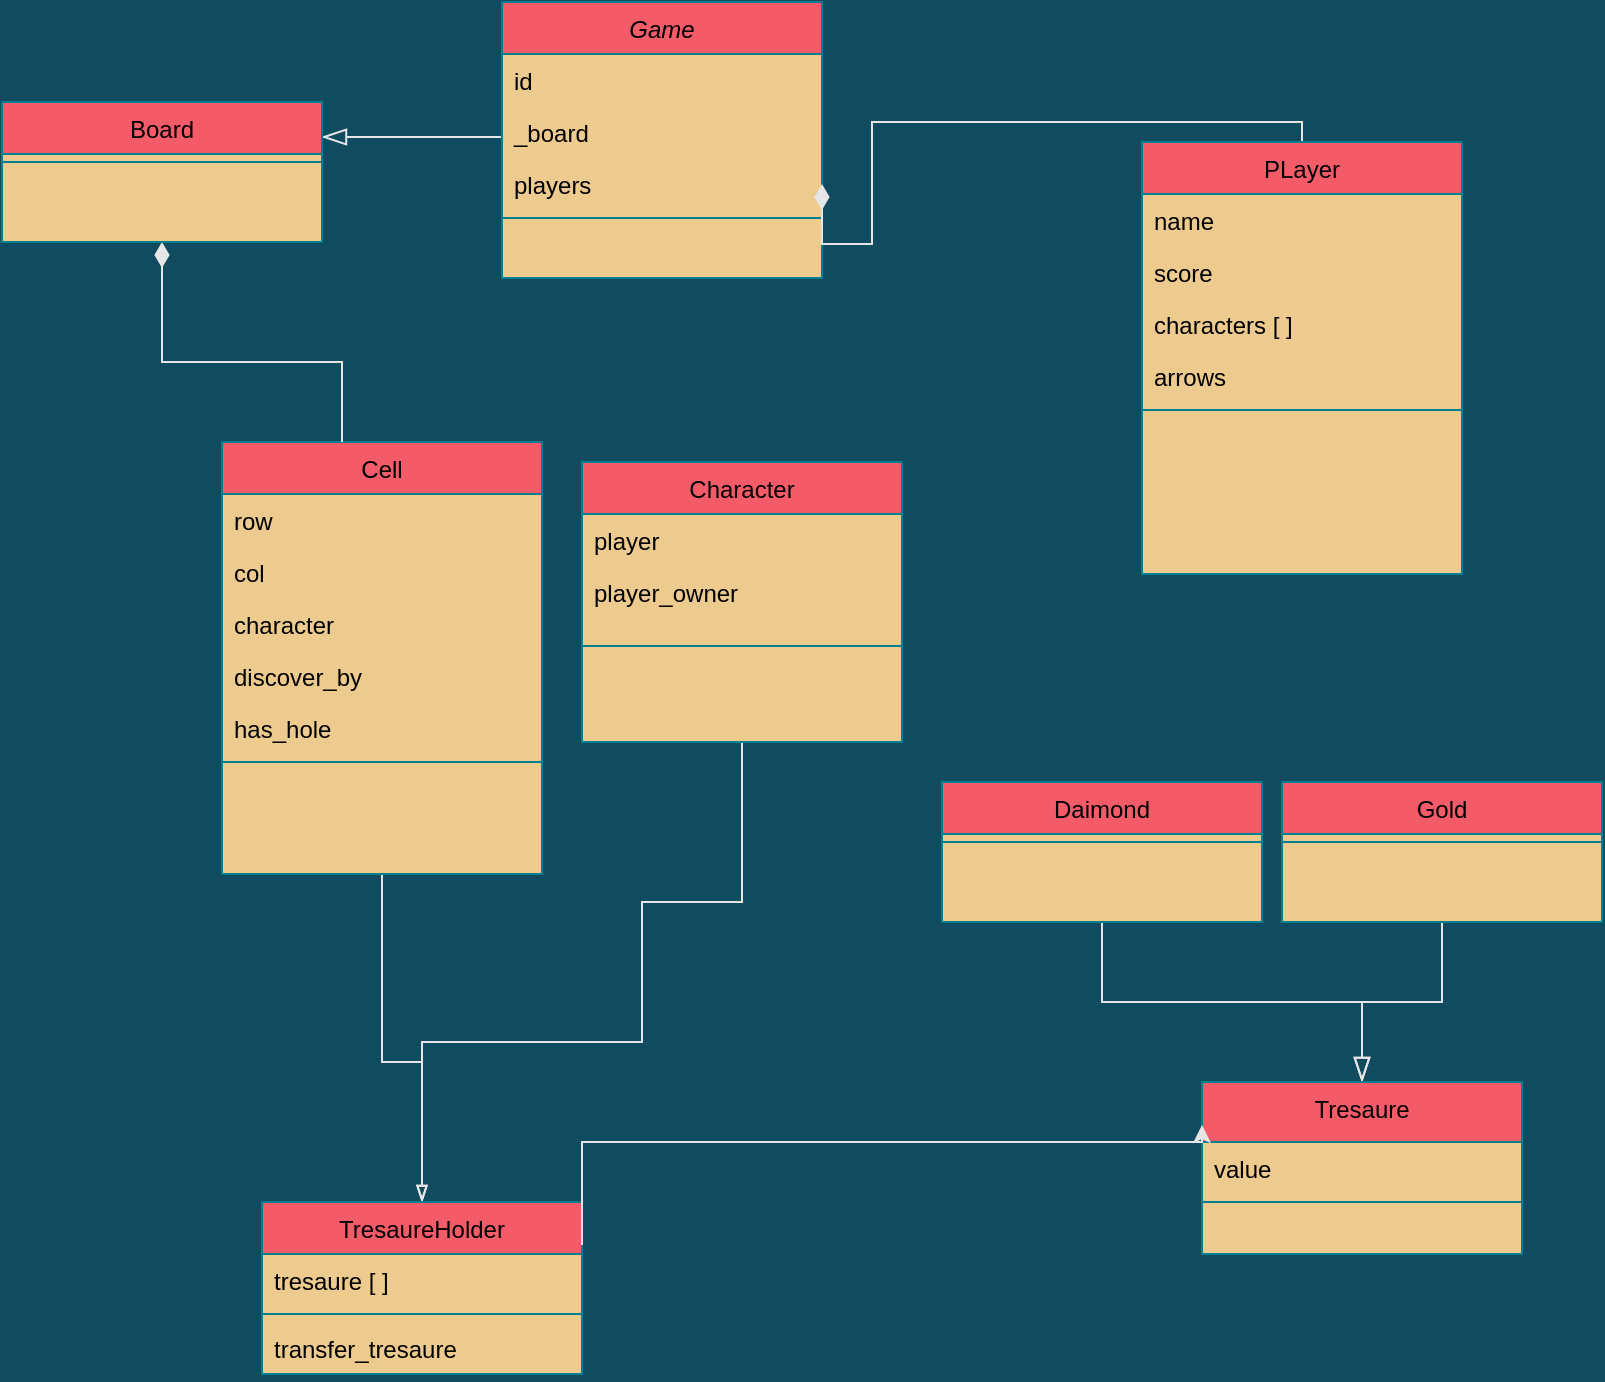 <mxfile version="20.2.3" type="device"><diagram id="C5RBs43oDa-KdzZeNtuy" name="Page-1"><mxGraphModel dx="2158" dy="783" grid="1" gridSize="10" guides="1" tooltips="1" connect="1" arrows="1" fold="1" page="1" pageScale="1" pageWidth="827" pageHeight="1169" background="#114B5F" math="0" shadow="0"><root><mxCell id="WIyWlLk6GJQsqaUBKTNV-0"/><mxCell id="WIyWlLk6GJQsqaUBKTNV-1" parent="WIyWlLk6GJQsqaUBKTNV-0"/><mxCell id="En_yyQLtWplVuJiiZTRE-50" style="edgeStyle=elbowEdgeStyle;rounded=0;orthogonalLoop=1;jettySize=auto;elbow=vertical;html=1;entryX=1;entryY=0.25;entryDx=0;entryDy=0;fontColor=#FFFFFF;endArrow=blockThin;endFill=0;endSize=10;strokeColor=#E6E6E6;strokeWidth=1;fillColor=#F45B69;" edge="1" parent="WIyWlLk6GJQsqaUBKTNV-1" source="zkfFHV4jXpPFQw0GAbJ--0" target="En_yyQLtWplVuJiiZTRE-48"><mxGeometry relative="1" as="geometry"/></mxCell><mxCell id="zkfFHV4jXpPFQw0GAbJ--0" value="Game" style="swimlane;fontStyle=2;align=center;verticalAlign=top;childLayout=stackLayout;horizontal=1;startSize=26;horizontalStack=0;resizeParent=1;resizeLast=0;collapsible=1;marginBottom=0;rounded=0;shadow=0;strokeWidth=1;fillColor=#F45B69;strokeColor=#028090;fontColor=#000000;swimlaneFillColor=#EDCA8E;labelBackgroundColor=none;" parent="WIyWlLk6GJQsqaUBKTNV-1" vertex="1"><mxGeometry x="190" y="20" width="160" height="138" as="geometry"><mxRectangle x="230" y="140" width="160" height="26" as="alternateBounds"/></mxGeometry></mxCell><mxCell id="zkfFHV4jXpPFQw0GAbJ--1" value="id" style="text;align=left;verticalAlign=top;spacingLeft=4;spacingRight=4;overflow=hidden;rotatable=0;points=[[0,0.5],[1,0.5]];portConstraint=eastwest;fontColor=#000000;" parent="zkfFHV4jXpPFQw0GAbJ--0" vertex="1"><mxGeometry y="26" width="160" height="26" as="geometry"/></mxCell><mxCell id="zkfFHV4jXpPFQw0GAbJ--2" value="_board&#10;" style="text;align=left;verticalAlign=top;spacingLeft=4;spacingRight=4;overflow=hidden;rotatable=0;points=[[0,0.5],[1,0.5]];portConstraint=eastwest;rounded=0;shadow=0;html=0;fontColor=#000000;" parent="zkfFHV4jXpPFQw0GAbJ--0" vertex="1"><mxGeometry y="52" width="160" height="26" as="geometry"/></mxCell><mxCell id="zkfFHV4jXpPFQw0GAbJ--3" value="players" style="text;align=left;verticalAlign=top;spacingLeft=4;spacingRight=4;overflow=hidden;rotatable=0;points=[[0,0.5],[1,0.5]];portConstraint=eastwest;rounded=0;shadow=0;html=0;fontColor=#000000;" parent="zkfFHV4jXpPFQw0GAbJ--0" vertex="1"><mxGeometry y="78" width="160" height="26" as="geometry"/></mxCell><mxCell id="zkfFHV4jXpPFQw0GAbJ--4" value="" style="line;html=1;strokeWidth=1;align=left;verticalAlign=middle;spacingTop=-1;spacingLeft=3;spacingRight=3;rotatable=0;labelPosition=right;points=[];portConstraint=eastwest;labelBackgroundColor=#114B5F;fillColor=#F45B69;strokeColor=#028090;fontColor=#000000;" parent="zkfFHV4jXpPFQw0GAbJ--0" vertex="1"><mxGeometry y="104" width="160" height="8" as="geometry"/></mxCell><mxCell id="En_yyQLtWplVuJiiZTRE-38" style="edgeStyle=orthogonalEdgeStyle;rounded=0;orthogonalLoop=1;jettySize=auto;html=1;entryX=0.5;entryY=0;entryDx=0;entryDy=0;fontColor=#FFFFFF;strokeColor=#E6E6E6;fillColor=#F45B69;endArrow=blockThin;endFill=0;" edge="1" parent="WIyWlLk6GJQsqaUBKTNV-1" source="zkfFHV4jXpPFQw0GAbJ--6" target="En_yyQLtWplVuJiiZTRE-0"><mxGeometry relative="1" as="geometry"><Array as="points"><mxPoint x="130" y="550"/><mxPoint x="150" y="550"/></Array></mxGeometry></mxCell><mxCell id="zkfFHV4jXpPFQw0GAbJ--6" value="Cell" style="swimlane;fontStyle=0;align=center;verticalAlign=top;childLayout=stackLayout;horizontal=1;startSize=26;horizontalStack=0;resizeParent=1;resizeLast=0;collapsible=1;marginBottom=0;rounded=0;shadow=0;strokeWidth=1;fillColor=#F45B69;strokeColor=#028090;fontColor=#000000;swimlaneFillColor=#EDCA8E;labelBackgroundColor=none;labelBorderColor=none;" parent="WIyWlLk6GJQsqaUBKTNV-1" vertex="1"><mxGeometry x="50" y="240" width="160" height="216" as="geometry"><mxRectangle x="130" y="380" width="160" height="26" as="alternateBounds"/></mxGeometry></mxCell><mxCell id="zkfFHV4jXpPFQw0GAbJ--7" value="row" style="text;align=left;verticalAlign=top;spacingLeft=4;spacingRight=4;overflow=hidden;rotatable=0;points=[[0,0.5],[1,0.5]];portConstraint=eastwest;fontColor=#000000;" parent="zkfFHV4jXpPFQw0GAbJ--6" vertex="1"><mxGeometry y="26" width="160" height="26" as="geometry"/></mxCell><mxCell id="zkfFHV4jXpPFQw0GAbJ--8" value="col" style="text;align=left;verticalAlign=top;spacingLeft=4;spacingRight=4;overflow=hidden;rotatable=0;points=[[0,0.5],[1,0.5]];portConstraint=eastwest;rounded=0;shadow=0;html=0;fontColor=#000000;" parent="zkfFHV4jXpPFQw0GAbJ--6" vertex="1"><mxGeometry y="52" width="160" height="26" as="geometry"/></mxCell><mxCell id="En_yyQLtWplVuJiiZTRE-29" value="character" style="text;align=left;verticalAlign=top;spacingLeft=4;spacingRight=4;overflow=hidden;rotatable=0;points=[[0,0.5],[1,0.5]];portConstraint=eastwest;rounded=0;shadow=0;html=0;fontColor=#000000;" vertex="1" parent="zkfFHV4jXpPFQw0GAbJ--6"><mxGeometry y="78" width="160" height="26" as="geometry"/></mxCell><mxCell id="En_yyQLtWplVuJiiZTRE-30" value="discover_by" style="text;align=left;verticalAlign=top;spacingLeft=4;spacingRight=4;overflow=hidden;rotatable=0;points=[[0,0.5],[1,0.5]];portConstraint=eastwest;rounded=0;shadow=0;html=0;fontColor=#000000;" vertex="1" parent="zkfFHV4jXpPFQw0GAbJ--6"><mxGeometry y="104" width="160" height="26" as="geometry"/></mxCell><mxCell id="En_yyQLtWplVuJiiZTRE-36" value="has_hole" style="text;align=left;verticalAlign=top;spacingLeft=4;spacingRight=4;overflow=hidden;rotatable=0;points=[[0,0.5],[1,0.5]];portConstraint=eastwest;rounded=0;shadow=0;html=0;fontColor=#000000;" vertex="1" parent="zkfFHV4jXpPFQw0GAbJ--6"><mxGeometry y="130" width="160" height="26" as="geometry"/></mxCell><mxCell id="zkfFHV4jXpPFQw0GAbJ--9" value="" style="line;html=1;strokeWidth=1;align=left;verticalAlign=middle;spacingTop=-1;spacingLeft=3;spacingRight=3;rotatable=0;labelPosition=right;points=[];portConstraint=eastwest;labelBackgroundColor=#114B5F;fillColor=#F45B69;strokeColor=#028090;fontColor=#000000;" parent="zkfFHV4jXpPFQw0GAbJ--6" vertex="1"><mxGeometry y="156" width="160" height="8" as="geometry"/></mxCell><mxCell id="zkfFHV4jXpPFQw0GAbJ--12" value="" style="endArrow=diamondThin;endSize=10;endFill=1;shadow=0;strokeWidth=1;rounded=0;edgeStyle=elbowEdgeStyle;elbow=vertical;labelBackgroundColor=#114B5F;strokeColor=#E6E6E6;fontColor=#000000;entryX=0.5;entryY=1;entryDx=0;entryDy=0;" parent="WIyWlLk6GJQsqaUBKTNV-1" source="zkfFHV4jXpPFQw0GAbJ--6" target="En_yyQLtWplVuJiiZTRE-48" edge="1"><mxGeometry width="160" relative="1" as="geometry"><mxPoint x="200" y="203" as="sourcePoint"/><mxPoint x="90" y="80" as="targetPoint"/><Array as="points"><mxPoint x="110" y="200"/><mxPoint x="80" y="190"/><mxPoint x="120" y="120"/><mxPoint x="160" y="150"/><mxPoint x="190" y="220"/><mxPoint x="180" y="250"/><mxPoint x="160" y="190"/><mxPoint x="130" y="210"/><mxPoint x="130" y="220"/><mxPoint x="180" y="120"/><mxPoint x="120" y="180"/><mxPoint x="120" y="190"/></Array></mxGeometry></mxCell><mxCell id="En_yyQLtWplVuJiiZTRE-40" style="edgeStyle=orthogonalEdgeStyle;rounded=0;orthogonalLoop=1;jettySize=auto;html=1;fontColor=#FFFFFF;endArrow=blockThin;endFill=0;strokeColor=#E6E6E6;fillColor=#F45B69;entryX=0.5;entryY=0;entryDx=0;entryDy=0;exitX=0.5;exitY=1;exitDx=0;exitDy=0;" edge="1" parent="WIyWlLk6GJQsqaUBKTNV-1" source="zkfFHV4jXpPFQw0GAbJ--13" target="En_yyQLtWplVuJiiZTRE-0"><mxGeometry relative="1" as="geometry"><mxPoint x="260" y="550" as="targetPoint"/><Array as="points"><mxPoint x="310" y="470"/><mxPoint x="260" y="470"/><mxPoint x="260" y="540"/><mxPoint x="150" y="540"/></Array></mxGeometry></mxCell><mxCell id="zkfFHV4jXpPFQw0GAbJ--13" value="Character" style="swimlane;fontStyle=0;align=center;verticalAlign=top;childLayout=stackLayout;horizontal=1;startSize=26;horizontalStack=0;resizeParent=1;resizeLast=0;collapsible=1;marginBottom=0;rounded=0;shadow=0;strokeWidth=1;fillColor=#F45B69;strokeColor=#028090;fontColor=#000000;swimlaneFillColor=#EDCA8E;labelBackgroundColor=none;" parent="WIyWlLk6GJQsqaUBKTNV-1" vertex="1"><mxGeometry x="230" y="250" width="160" height="140" as="geometry"><mxRectangle x="340" y="380" width="170" height="26" as="alternateBounds"/></mxGeometry></mxCell><mxCell id="zkfFHV4jXpPFQw0GAbJ--14" value="player" style="text;align=left;verticalAlign=top;spacingLeft=4;spacingRight=4;overflow=hidden;rotatable=0;points=[[0,0.5],[1,0.5]];portConstraint=eastwest;fontColor=#000000;" parent="zkfFHV4jXpPFQw0GAbJ--13" vertex="1"><mxGeometry y="26" width="160" height="26" as="geometry"/></mxCell><mxCell id="En_yyQLtWplVuJiiZTRE-25" value="player_owner" style="text;align=left;verticalAlign=top;spacingLeft=4;spacingRight=4;overflow=hidden;rotatable=0;points=[[0,0.5],[1,0.5]];portConstraint=eastwest;fontColor=#000000;" vertex="1" parent="zkfFHV4jXpPFQw0GAbJ--13"><mxGeometry y="52" width="160" height="26" as="geometry"/></mxCell><mxCell id="zkfFHV4jXpPFQw0GAbJ--15" value="" style="line;html=1;strokeWidth=1;align=left;verticalAlign=middle;spacingTop=-1;spacingLeft=3;spacingRight=3;rotatable=0;labelPosition=right;points=[];portConstraint=eastwest;labelBackgroundColor=#114B5F;fillColor=#F45B69;strokeColor=#028090;fontColor=#000000;" parent="zkfFHV4jXpPFQw0GAbJ--13" vertex="1"><mxGeometry y="78" width="160" height="28" as="geometry"/></mxCell><mxCell id="En_yyQLtWplVuJiiZTRE-42" style="edgeStyle=orthogonalEdgeStyle;rounded=0;orthogonalLoop=1;jettySize=auto;html=1;entryX=1;entryY=0.5;entryDx=0;entryDy=0;fontColor=#FFFFFF;endArrow=diamondThin;endFill=1;strokeColor=#E6E6E6;fillColor=#F45B69;strokeWidth=1;endSize=10;" edge="1" parent="WIyWlLk6GJQsqaUBKTNV-1" source="zkfFHV4jXpPFQw0GAbJ--17" target="zkfFHV4jXpPFQw0GAbJ--3"><mxGeometry relative="1" as="geometry"><Array as="points"><mxPoint x="590" y="80"/><mxPoint x="375" y="80"/><mxPoint x="375" y="141"/><mxPoint x="350" y="141"/></Array></mxGeometry></mxCell><mxCell id="zkfFHV4jXpPFQw0GAbJ--17" value="PLayer" style="swimlane;fontStyle=0;align=center;verticalAlign=top;childLayout=stackLayout;horizontal=1;startSize=26;horizontalStack=0;resizeParent=1;resizeLast=0;collapsible=1;marginBottom=0;rounded=0;shadow=0;strokeWidth=1;fillColor=#F45B69;strokeColor=#028090;fontColor=#000000;swimlaneFillColor=#EDCA8E;labelBackgroundColor=none;" parent="WIyWlLk6GJQsqaUBKTNV-1" vertex="1"><mxGeometry x="510" y="90" width="160" height="216" as="geometry"><mxRectangle x="550" y="140" width="160" height="26" as="alternateBounds"/></mxGeometry></mxCell><mxCell id="zkfFHV4jXpPFQw0GAbJ--18" value="name" style="text;align=left;verticalAlign=top;spacingLeft=4;spacingRight=4;overflow=hidden;rotatable=0;points=[[0,0.5],[1,0.5]];portConstraint=eastwest;fontColor=#000000;" parent="zkfFHV4jXpPFQw0GAbJ--17" vertex="1"><mxGeometry y="26" width="160" height="26" as="geometry"/></mxCell><mxCell id="zkfFHV4jXpPFQw0GAbJ--19" value="score" style="text;align=left;verticalAlign=top;spacingLeft=4;spacingRight=4;overflow=hidden;rotatable=0;points=[[0,0.5],[1,0.5]];portConstraint=eastwest;rounded=0;shadow=0;html=0;fontColor=#000000;" parent="zkfFHV4jXpPFQw0GAbJ--17" vertex="1"><mxGeometry y="52" width="160" height="26" as="geometry"/></mxCell><mxCell id="zkfFHV4jXpPFQw0GAbJ--22" value="characters [ ]" style="text;align=left;verticalAlign=top;spacingLeft=4;spacingRight=4;overflow=hidden;rotatable=0;points=[[0,0.5],[1,0.5]];portConstraint=eastwest;rounded=0;shadow=0;html=0;fontColor=#000000;" parent="zkfFHV4jXpPFQw0GAbJ--17" vertex="1"><mxGeometry y="78" width="160" height="26" as="geometry"/></mxCell><mxCell id="En_yyQLtWplVuJiiZTRE-21" value="arrows" style="text;align=left;verticalAlign=top;spacingLeft=4;spacingRight=4;overflow=hidden;rotatable=0;points=[[0,0.5],[1,0.5]];portConstraint=eastwest;rounded=0;shadow=0;html=0;fontColor=#000000;" vertex="1" parent="zkfFHV4jXpPFQw0GAbJ--17"><mxGeometry y="104" width="160" height="26" as="geometry"/></mxCell><mxCell id="zkfFHV4jXpPFQw0GAbJ--23" value="" style="line;html=1;strokeWidth=1;align=left;verticalAlign=middle;spacingTop=-1;spacingLeft=3;spacingRight=3;rotatable=0;labelPosition=right;points=[];portConstraint=eastwest;labelBackgroundColor=#114B5F;fillColor=#F45B69;strokeColor=#028090;fontColor=#000000;" parent="zkfFHV4jXpPFQw0GAbJ--17" vertex="1"><mxGeometry y="130" width="160" height="8" as="geometry"/></mxCell><mxCell id="En_yyQLtWplVuJiiZTRE-0" value="TresaureHolder" style="swimlane;fontStyle=0;align=center;verticalAlign=top;childLayout=stackLayout;horizontal=1;startSize=26;horizontalStack=0;resizeParent=1;resizeLast=0;collapsible=1;marginBottom=0;rounded=0;shadow=0;strokeWidth=1;fillColor=#F45B69;strokeColor=#028090;fontColor=#000000;swimlaneFillColor=#EDCA8E;labelBackgroundColor=none;" vertex="1" parent="WIyWlLk6GJQsqaUBKTNV-1"><mxGeometry x="70" y="620" width="160" height="86" as="geometry"><mxRectangle x="340" y="380" width="170" height="26" as="alternateBounds"/></mxGeometry></mxCell><mxCell id="En_yyQLtWplVuJiiZTRE-1" value="tresaure [ ]" style="text;align=left;verticalAlign=top;spacingLeft=4;spacingRight=4;overflow=hidden;rotatable=0;points=[[0,0.5],[1,0.5]];portConstraint=eastwest;fontColor=#000000;" vertex="1" parent="En_yyQLtWplVuJiiZTRE-0"><mxGeometry y="26" width="160" height="26" as="geometry"/></mxCell><mxCell id="En_yyQLtWplVuJiiZTRE-2" value="" style="line;html=1;strokeWidth=1;align=left;verticalAlign=middle;spacingTop=-1;spacingLeft=3;spacingRight=3;rotatable=0;labelPosition=right;points=[];portConstraint=eastwest;labelBackgroundColor=#114B5F;fillColor=#F45B69;strokeColor=#028090;fontColor=#000000;" vertex="1" parent="En_yyQLtWplVuJiiZTRE-0"><mxGeometry y="52" width="160" height="8" as="geometry"/></mxCell><mxCell id="En_yyQLtWplVuJiiZTRE-28" value="transfer_tresaure" style="text;align=left;verticalAlign=top;spacingLeft=4;spacingRight=4;overflow=hidden;rotatable=0;points=[[0,0.5],[1,0.5]];portConstraint=eastwest;fontColor=#000000;" vertex="1" parent="En_yyQLtWplVuJiiZTRE-0"><mxGeometry y="60" width="160" height="26" as="geometry"/></mxCell><mxCell id="En_yyQLtWplVuJiiZTRE-47" style="edgeStyle=elbowEdgeStyle;rounded=0;orthogonalLoop=1;jettySize=auto;elbow=vertical;html=1;entryX=0.5;entryY=0;entryDx=0;entryDy=0;fontColor=#FFFFFF;endArrow=blockThin;endFill=0;endSize=10;strokeColor=#E6E6E6;strokeWidth=1;fillColor=#F45B69;" edge="1" parent="WIyWlLk6GJQsqaUBKTNV-1" source="En_yyQLtWplVuJiiZTRE-3" target="En_yyQLtWplVuJiiZTRE-31"><mxGeometry relative="1" as="geometry"/></mxCell><mxCell id="En_yyQLtWplVuJiiZTRE-3" value="Gold" style="swimlane;fontStyle=0;align=center;verticalAlign=top;childLayout=stackLayout;horizontal=1;startSize=26;horizontalStack=0;resizeParent=1;resizeLast=0;collapsible=1;marginBottom=0;rounded=0;shadow=0;strokeWidth=1;fillColor=#F45B69;strokeColor=#028090;fontColor=#000000;swimlaneFillColor=#EDCA8E;labelBackgroundColor=none;" vertex="1" parent="WIyWlLk6GJQsqaUBKTNV-1"><mxGeometry x="580" y="410" width="160" height="70" as="geometry"><mxRectangle x="340" y="380" width="170" height="26" as="alternateBounds"/></mxGeometry></mxCell><mxCell id="En_yyQLtWplVuJiiZTRE-5" value="" style="line;html=1;strokeWidth=1;align=left;verticalAlign=middle;spacingTop=-1;spacingLeft=3;spacingRight=3;rotatable=0;labelPosition=right;points=[];portConstraint=eastwest;labelBackgroundColor=#114B5F;fillColor=#F45B69;strokeColor=#028090;fontColor=#000000;" vertex="1" parent="En_yyQLtWplVuJiiZTRE-3"><mxGeometry y="26" width="160" height="8" as="geometry"/></mxCell><mxCell id="En_yyQLtWplVuJiiZTRE-46" style="edgeStyle=elbowEdgeStyle;rounded=0;orthogonalLoop=1;jettySize=auto;elbow=vertical;html=1;entryX=0.5;entryY=0;entryDx=0;entryDy=0;fontColor=#FFFFFF;endArrow=blockThin;endFill=0;endSize=10;strokeColor=#E6E6E6;strokeWidth=1;fillColor=#F45B69;" edge="1" parent="WIyWlLk6GJQsqaUBKTNV-1" source="En_yyQLtWplVuJiiZTRE-6" target="En_yyQLtWplVuJiiZTRE-31"><mxGeometry relative="1" as="geometry"/></mxCell><mxCell id="En_yyQLtWplVuJiiZTRE-6" value="Daimond" style="swimlane;fontStyle=0;align=center;verticalAlign=top;childLayout=stackLayout;horizontal=1;startSize=26;horizontalStack=0;resizeParent=1;resizeLast=0;collapsible=1;marginBottom=0;rounded=0;shadow=0;strokeWidth=1;fillColor=#F45B69;strokeColor=#028090;fontColor=#000000;swimlaneFillColor=#EDCA8E;labelBackgroundColor=none;" vertex="1" parent="WIyWlLk6GJQsqaUBKTNV-1"><mxGeometry x="410" y="410" width="160" height="70" as="geometry"><mxRectangle x="340" y="380" width="170" height="26" as="alternateBounds"/></mxGeometry></mxCell><mxCell id="En_yyQLtWplVuJiiZTRE-8" value="" style="line;html=1;strokeWidth=1;align=left;verticalAlign=middle;spacingTop=-1;spacingLeft=3;spacingRight=3;rotatable=0;labelPosition=right;points=[];portConstraint=eastwest;labelBackgroundColor=#114B5F;fillColor=#F45B69;strokeColor=#028090;fontColor=#000000;" vertex="1" parent="En_yyQLtWplVuJiiZTRE-6"><mxGeometry y="26" width="160" height="8" as="geometry"/></mxCell><mxCell id="En_yyQLtWplVuJiiZTRE-31" value="Tresaure" style="swimlane;fontStyle=0;align=center;verticalAlign=top;childLayout=stackLayout;horizontal=1;startSize=30;horizontalStack=0;resizeParent=1;resizeLast=0;collapsible=1;marginBottom=0;rounded=0;shadow=0;strokeWidth=1;fillColor=#F45B69;strokeColor=#028090;fontColor=#000000;swimlaneFillColor=#EDCA8E;labelBackgroundColor=none;" vertex="1" parent="WIyWlLk6GJQsqaUBKTNV-1"><mxGeometry x="540" y="560" width="160" height="86" as="geometry"><mxRectangle x="340" y="380" width="170" height="26" as="alternateBounds"/></mxGeometry></mxCell><mxCell id="En_yyQLtWplVuJiiZTRE-32" value="value" style="text;align=left;verticalAlign=top;spacingLeft=4;spacingRight=4;overflow=hidden;rotatable=0;points=[[0,0.5],[1,0.5]];portConstraint=eastwest;fontColor=#000000;" vertex="1" parent="En_yyQLtWplVuJiiZTRE-31"><mxGeometry y="30" width="160" height="26" as="geometry"/></mxCell><mxCell id="En_yyQLtWplVuJiiZTRE-33" value="" style="line;html=1;strokeWidth=1;align=left;verticalAlign=middle;spacingTop=-1;spacingLeft=3;spacingRight=3;rotatable=0;labelPosition=right;points=[];portConstraint=eastwest;labelBackgroundColor=#114B5F;fillColor=#F45B69;strokeColor=#028090;fontColor=#000000;" vertex="1" parent="En_yyQLtWplVuJiiZTRE-31"><mxGeometry y="56" width="160" height="8" as="geometry"/></mxCell><mxCell id="En_yyQLtWplVuJiiZTRE-35" style="edgeStyle=orthogonalEdgeStyle;rounded=0;orthogonalLoop=1;jettySize=auto;html=1;entryX=0;entryY=0.25;entryDx=0;entryDy=0;fontColor=#FFFFFF;strokeColor=#E6E6E6;fillColor=#F45B69;exitX=1;exitY=0.25;exitDx=0;exitDy=0;" edge="1" parent="WIyWlLk6GJQsqaUBKTNV-1" source="En_yyQLtWplVuJiiZTRE-0" target="En_yyQLtWplVuJiiZTRE-31"><mxGeometry relative="1" as="geometry"><Array as="points"><mxPoint x="230" y="590"/><mxPoint x="540" y="590"/></Array></mxGeometry></mxCell><mxCell id="En_yyQLtWplVuJiiZTRE-48" value="Board" style="swimlane;fontStyle=0;align=center;verticalAlign=top;childLayout=stackLayout;horizontal=1;startSize=26;horizontalStack=0;resizeParent=1;resizeLast=0;collapsible=1;marginBottom=0;rounded=0;shadow=0;strokeWidth=1;fillColor=#F45B69;strokeColor=#028090;fontColor=#000000;swimlaneFillColor=#EDCA8E;labelBackgroundColor=none;" vertex="1" parent="WIyWlLk6GJQsqaUBKTNV-1"><mxGeometry x="-60" y="70" width="160" height="70" as="geometry"><mxRectangle x="340" y="380" width="170" height="26" as="alternateBounds"/></mxGeometry></mxCell><mxCell id="En_yyQLtWplVuJiiZTRE-49" value="" style="line;html=1;strokeWidth=1;align=left;verticalAlign=middle;spacingTop=-1;spacingLeft=3;spacingRight=3;rotatable=0;labelPosition=right;points=[];portConstraint=eastwest;labelBackgroundColor=#114B5F;fillColor=#F45B69;strokeColor=#028090;fontColor=#000000;" vertex="1" parent="En_yyQLtWplVuJiiZTRE-48"><mxGeometry y="26" width="160" height="8" as="geometry"/></mxCell></root></mxGraphModel></diagram></mxfile>